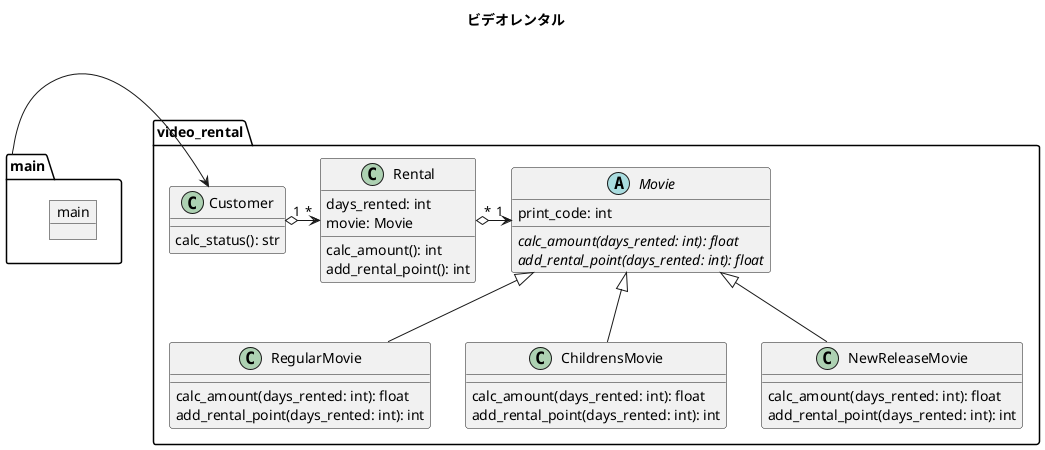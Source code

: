 @startuml

title ビデオレンタル

package main {
    object main {
    }
}

package video_rental {
   
    abstract Movie {
        print_code: int
        {abstract} calc_amount(days_rented: int): float
        {abstract} add_rental_point(days_rented: int): float
    }

    class RegularMovie {
        calc_amount(days_rented: int): float
        add_rental_point(days_rented: int): int
    }
    class ChildrensMovie {
        calc_amount(days_rented: int): float
        add_rental_point(days_rented: int): int
    }
    class NewReleaseMovie {
        calc_amount(days_rented: int): float
        add_rental_point(days_rented: int): int
    }

    class Rental {
        days_rented: int
        movie: Movie
        calc_amount(): int
        add_rental_point(): int
    }

    class Customer {
        calc_status(): str
    }
}

main -right->Customer
Customer "1" o--right--> "*" Rental
Rental "*" o--right--> "1" Movie
RegularMovie -up-|> Movie
ChildrensMovie -up-|> Movie
NewReleaseMovie -up-|> Movie


@enduml